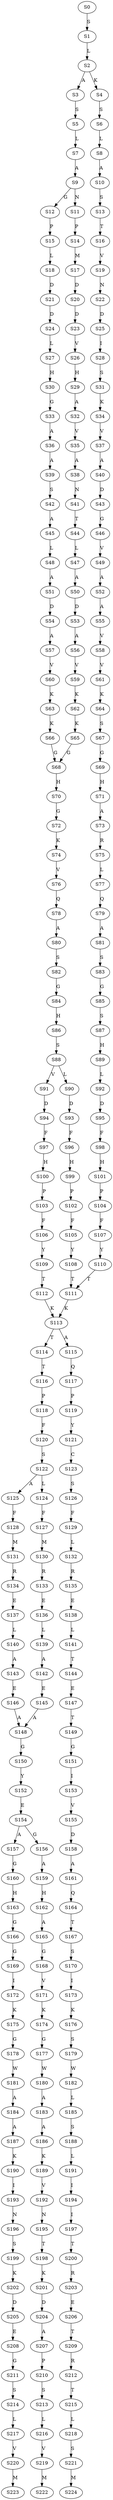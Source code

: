 strict digraph  {
	S0 -> S1 [ label = S ];
	S1 -> S2 [ label = L ];
	S2 -> S3 [ label = A ];
	S2 -> S4 [ label = K ];
	S3 -> S5 [ label = S ];
	S4 -> S6 [ label = S ];
	S5 -> S7 [ label = L ];
	S6 -> S8 [ label = L ];
	S7 -> S9 [ label = A ];
	S8 -> S10 [ label = A ];
	S9 -> S11 [ label = N ];
	S9 -> S12 [ label = G ];
	S10 -> S13 [ label = S ];
	S11 -> S14 [ label = P ];
	S12 -> S15 [ label = P ];
	S13 -> S16 [ label = T ];
	S14 -> S17 [ label = M ];
	S15 -> S18 [ label = L ];
	S16 -> S19 [ label = V ];
	S17 -> S20 [ label = D ];
	S18 -> S21 [ label = D ];
	S19 -> S22 [ label = N ];
	S20 -> S23 [ label = D ];
	S21 -> S24 [ label = D ];
	S22 -> S25 [ label = D ];
	S23 -> S26 [ label = V ];
	S24 -> S27 [ label = L ];
	S25 -> S28 [ label = I ];
	S26 -> S29 [ label = H ];
	S27 -> S30 [ label = H ];
	S28 -> S31 [ label = S ];
	S29 -> S32 [ label = A ];
	S30 -> S33 [ label = G ];
	S31 -> S34 [ label = K ];
	S32 -> S35 [ label = V ];
	S33 -> S36 [ label = A ];
	S34 -> S37 [ label = V ];
	S35 -> S38 [ label = A ];
	S36 -> S39 [ label = A ];
	S37 -> S40 [ label = A ];
	S38 -> S41 [ label = N ];
	S39 -> S42 [ label = S ];
	S40 -> S43 [ label = D ];
	S41 -> S44 [ label = T ];
	S42 -> S45 [ label = A ];
	S43 -> S46 [ label = G ];
	S44 -> S47 [ label = L ];
	S45 -> S48 [ label = L ];
	S46 -> S49 [ label = V ];
	S47 -> S50 [ label = A ];
	S48 -> S51 [ label = A ];
	S49 -> S52 [ label = A ];
	S50 -> S53 [ label = D ];
	S51 -> S54 [ label = D ];
	S52 -> S55 [ label = A ];
	S53 -> S56 [ label = A ];
	S54 -> S57 [ label = A ];
	S55 -> S58 [ label = V ];
	S56 -> S59 [ label = V ];
	S57 -> S60 [ label = V ];
	S58 -> S61 [ label = V ];
	S59 -> S62 [ label = K ];
	S60 -> S63 [ label = K ];
	S61 -> S64 [ label = K ];
	S62 -> S65 [ label = K ];
	S63 -> S66 [ label = K ];
	S64 -> S67 [ label = S ];
	S65 -> S68 [ label = G ];
	S66 -> S68 [ label = G ];
	S67 -> S69 [ label = G ];
	S68 -> S70 [ label = H ];
	S69 -> S71 [ label = H ];
	S70 -> S72 [ label = G ];
	S71 -> S73 [ label = A ];
	S72 -> S74 [ label = K ];
	S73 -> S75 [ label = R ];
	S74 -> S76 [ label = V ];
	S75 -> S77 [ label = L ];
	S76 -> S78 [ label = Q ];
	S77 -> S79 [ label = Q ];
	S78 -> S80 [ label = A ];
	S79 -> S81 [ label = A ];
	S80 -> S82 [ label = S ];
	S81 -> S83 [ label = S ];
	S82 -> S84 [ label = G ];
	S83 -> S85 [ label = G ];
	S84 -> S86 [ label = H ];
	S85 -> S87 [ label = S ];
	S86 -> S88 [ label = S ];
	S87 -> S89 [ label = H ];
	S88 -> S90 [ label = L ];
	S88 -> S91 [ label = V ];
	S89 -> S92 [ label = L ];
	S90 -> S93 [ label = D ];
	S91 -> S94 [ label = D ];
	S92 -> S95 [ label = D ];
	S93 -> S96 [ label = F ];
	S94 -> S97 [ label = F ];
	S95 -> S98 [ label = F ];
	S96 -> S99 [ label = H ];
	S97 -> S100 [ label = H ];
	S98 -> S101 [ label = H ];
	S99 -> S102 [ label = P ];
	S100 -> S103 [ label = P ];
	S101 -> S104 [ label = P ];
	S102 -> S105 [ label = F ];
	S103 -> S106 [ label = F ];
	S104 -> S107 [ label = F ];
	S105 -> S108 [ label = Y ];
	S106 -> S109 [ label = Y ];
	S107 -> S110 [ label = Y ];
	S108 -> S111 [ label = T ];
	S109 -> S112 [ label = T ];
	S110 -> S111 [ label = T ];
	S111 -> S113 [ label = K ];
	S112 -> S113 [ label = K ];
	S113 -> S114 [ label = T ];
	S113 -> S115 [ label = A ];
	S114 -> S116 [ label = T ];
	S115 -> S117 [ label = Q ];
	S116 -> S118 [ label = P ];
	S117 -> S119 [ label = P ];
	S118 -> S120 [ label = F ];
	S119 -> S121 [ label = Y ];
	S120 -> S122 [ label = S ];
	S121 -> S123 [ label = C ];
	S122 -> S124 [ label = L ];
	S122 -> S125 [ label = A ];
	S123 -> S126 [ label = S ];
	S124 -> S127 [ label = F ];
	S125 -> S128 [ label = F ];
	S126 -> S129 [ label = F ];
	S127 -> S130 [ label = M ];
	S128 -> S131 [ label = M ];
	S129 -> S132 [ label = L ];
	S130 -> S133 [ label = R ];
	S131 -> S134 [ label = R ];
	S132 -> S135 [ label = R ];
	S133 -> S136 [ label = E ];
	S134 -> S137 [ label = E ];
	S135 -> S138 [ label = E ];
	S136 -> S139 [ label = L ];
	S137 -> S140 [ label = L ];
	S138 -> S141 [ label = L ];
	S139 -> S142 [ label = A ];
	S140 -> S143 [ label = A ];
	S141 -> S144 [ label = T ];
	S142 -> S145 [ label = E ];
	S143 -> S146 [ label = E ];
	S144 -> S147 [ label = E ];
	S145 -> S148 [ label = A ];
	S146 -> S148 [ label = A ];
	S147 -> S149 [ label = T ];
	S148 -> S150 [ label = G ];
	S149 -> S151 [ label = G ];
	S150 -> S152 [ label = Y ];
	S151 -> S153 [ label = I ];
	S152 -> S154 [ label = E ];
	S153 -> S155 [ label = V ];
	S154 -> S156 [ label = G ];
	S154 -> S157 [ label = A ];
	S155 -> S158 [ label = D ];
	S156 -> S159 [ label = A ];
	S157 -> S160 [ label = G ];
	S158 -> S161 [ label = A ];
	S159 -> S162 [ label = H ];
	S160 -> S163 [ label = H ];
	S161 -> S164 [ label = Q ];
	S162 -> S165 [ label = A ];
	S163 -> S166 [ label = G ];
	S164 -> S167 [ label = T ];
	S165 -> S168 [ label = G ];
	S166 -> S169 [ label = G ];
	S167 -> S170 [ label = S ];
	S168 -> S171 [ label = V ];
	S169 -> S172 [ label = I ];
	S170 -> S173 [ label = I ];
	S171 -> S174 [ label = K ];
	S172 -> S175 [ label = K ];
	S173 -> S176 [ label = K ];
	S174 -> S177 [ label = G ];
	S175 -> S178 [ label = G ];
	S176 -> S179 [ label = S ];
	S177 -> S180 [ label = W ];
	S178 -> S181 [ label = W ];
	S179 -> S182 [ label = W ];
	S180 -> S183 [ label = A ];
	S181 -> S184 [ label = A ];
	S182 -> S185 [ label = L ];
	S183 -> S186 [ label = A ];
	S184 -> S187 [ label = A ];
	S185 -> S188 [ label = S ];
	S186 -> S189 [ label = K ];
	S187 -> S190 [ label = K ];
	S188 -> S191 [ label = L ];
	S189 -> S192 [ label = V ];
	S190 -> S193 [ label = I ];
	S191 -> S194 [ label = I ];
	S192 -> S195 [ label = N ];
	S193 -> S196 [ label = N ];
	S194 -> S197 [ label = I ];
	S195 -> S198 [ label = T ];
	S196 -> S199 [ label = S ];
	S197 -> S200 [ label = T ];
	S198 -> S201 [ label = K ];
	S199 -> S202 [ label = K ];
	S200 -> S203 [ label = R ];
	S201 -> S204 [ label = D ];
	S202 -> S205 [ label = D ];
	S203 -> S206 [ label = E ];
	S204 -> S207 [ label = A ];
	S205 -> S208 [ label = E ];
	S206 -> S209 [ label = T ];
	S207 -> S210 [ label = P ];
	S208 -> S211 [ label = G ];
	S209 -> S212 [ label = R ];
	S210 -> S213 [ label = S ];
	S211 -> S214 [ label = S ];
	S212 -> S215 [ label = T ];
	S213 -> S216 [ label = L ];
	S214 -> S217 [ label = L ];
	S215 -> S218 [ label = L ];
	S216 -> S219 [ label = V ];
	S217 -> S220 [ label = V ];
	S218 -> S221 [ label = S ];
	S219 -> S222 [ label = M ];
	S220 -> S223 [ label = M ];
	S221 -> S224 [ label = M ];
}
